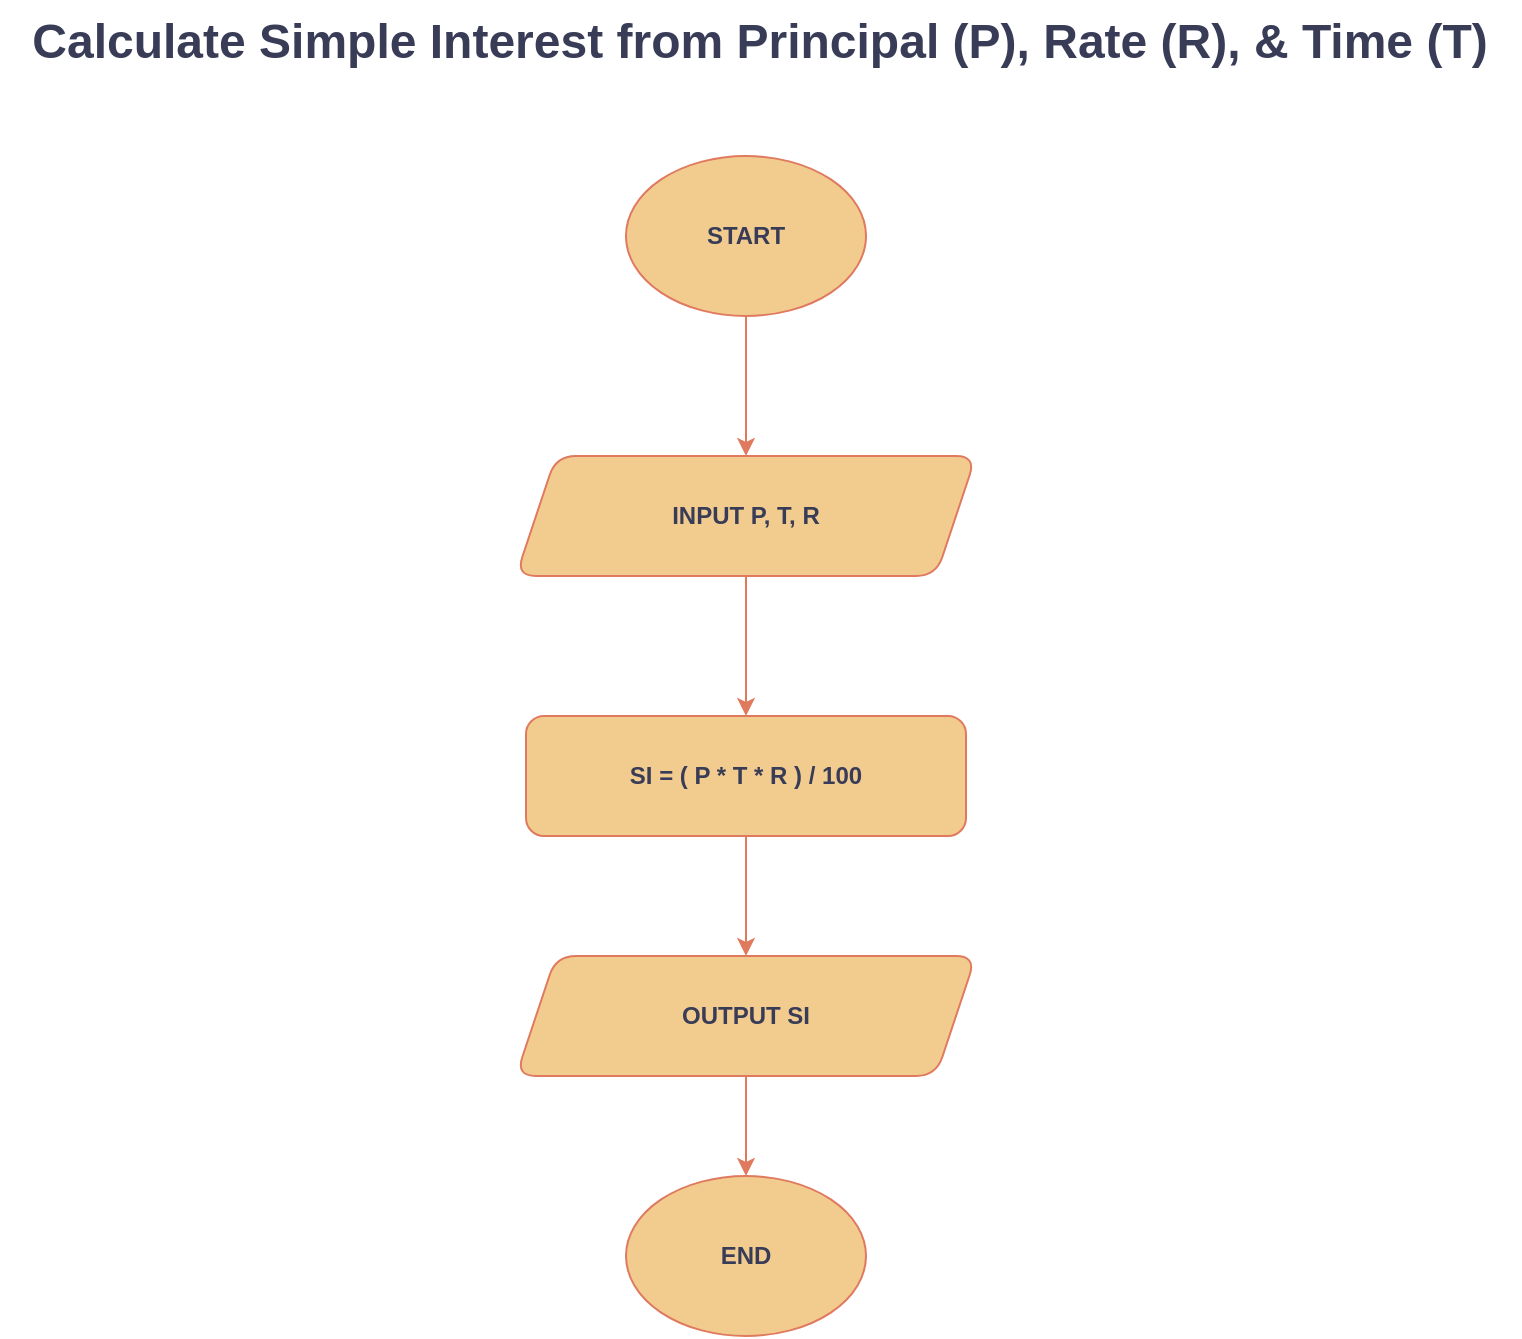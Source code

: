 <mxfile pages="4">
    <diagram name="Page-1" id="JdbE5H1p657IpXPrCgBd">
        <mxGraphModel dx="580" dy="642" grid="1" gridSize="10" guides="1" tooltips="1" connect="1" arrows="1" fold="1" page="1" pageScale="1" pageWidth="827" pageHeight="1169" background="#ffffff" math="0" shadow="0">
            <root>
                <mxCell id="0"/>
                <mxCell id="1" parent="0"/>
                <mxCell id="A8gqWdwiHM8_fTsKYuB1-10" value="" style="edgeStyle=orthogonalEdgeStyle;rounded=1;orthogonalLoop=1;jettySize=auto;html=1;labelBackgroundColor=none;strokeColor=#E07A5F;fontColor=default;align=center;fontStyle=1" parent="1" source="A8gqWdwiHM8_fTsKYuB1-1" target="A8gqWdwiHM8_fTsKYuB1-2" edge="1">
                    <mxGeometry relative="1" as="geometry"/>
                </mxCell>
                <mxCell id="A8gqWdwiHM8_fTsKYuB1-1" value="START" style="ellipse;whiteSpace=wrap;html=1;rounded=1;labelBackgroundColor=none;fillColor=#F2CC8F;strokeColor=#E07A5F;fontColor=#393C56;align=center;fontStyle=1" parent="1" vertex="1">
                    <mxGeometry x="354" y="118" width="120" height="80" as="geometry"/>
                </mxCell>
                <mxCell id="A8gqWdwiHM8_fTsKYuB1-9" value="" style="edgeStyle=orthogonalEdgeStyle;rounded=1;orthogonalLoop=1;jettySize=auto;html=1;labelBackgroundColor=none;strokeColor=#E07A5F;fontColor=default;align=center;fontStyle=1" parent="1" source="A8gqWdwiHM8_fTsKYuB1-2" target="A8gqWdwiHM8_fTsKYuB1-3" edge="1">
                    <mxGeometry relative="1" as="geometry"/>
                </mxCell>
                <mxCell id="A8gqWdwiHM8_fTsKYuB1-2" value="INPUT P, T, R" style="shape=parallelogram;perimeter=parallelogramPerimeter;whiteSpace=wrap;html=1;fixedSize=1;rounded=1;labelBackgroundColor=none;fillColor=#F2CC8F;strokeColor=#E07A5F;fontColor=#393C56;align=center;fontStyle=1" parent="1" vertex="1">
                    <mxGeometry x="299" y="268" width="230" height="60" as="geometry"/>
                </mxCell>
                <mxCell id="A8gqWdwiHM8_fTsKYuB1-8" value="" style="edgeStyle=orthogonalEdgeStyle;rounded=1;orthogonalLoop=1;jettySize=auto;html=1;labelBackgroundColor=none;strokeColor=#E07A5F;fontColor=default;align=center;fontStyle=1" parent="1" source="A8gqWdwiHM8_fTsKYuB1-3" target="A8gqWdwiHM8_fTsKYuB1-4" edge="1">
                    <mxGeometry relative="1" as="geometry"/>
                </mxCell>
                <mxCell id="A8gqWdwiHM8_fTsKYuB1-3" value="SI = ( P * T * R ) / 100" style="rounded=1;whiteSpace=wrap;html=1;labelBackgroundColor=none;fillColor=#F2CC8F;strokeColor=#E07A5F;fontColor=#393C56;align=center;fontStyle=1" parent="1" vertex="1">
                    <mxGeometry x="304" y="398" width="220" height="60" as="geometry"/>
                </mxCell>
                <mxCell id="A8gqWdwiHM8_fTsKYuB1-7" value="" style="edgeStyle=orthogonalEdgeStyle;rounded=1;orthogonalLoop=1;jettySize=auto;html=1;labelBackgroundColor=none;strokeColor=#E07A5F;fontColor=default;align=center;fontStyle=1" parent="1" source="A8gqWdwiHM8_fTsKYuB1-4" target="A8gqWdwiHM8_fTsKYuB1-5" edge="1">
                    <mxGeometry relative="1" as="geometry"/>
                </mxCell>
                <mxCell id="A8gqWdwiHM8_fTsKYuB1-4" value="OUTPUT SI" style="shape=parallelogram;perimeter=parallelogramPerimeter;whiteSpace=wrap;html=1;fixedSize=1;rounded=1;labelBackgroundColor=none;fillColor=#F2CC8F;strokeColor=#E07A5F;fontColor=#393C56;align=center;fontStyle=1" parent="1" vertex="1">
                    <mxGeometry x="299" y="518" width="230" height="60" as="geometry"/>
                </mxCell>
                <mxCell id="A8gqWdwiHM8_fTsKYuB1-5" value="END" style="ellipse;whiteSpace=wrap;html=1;rounded=1;labelBackgroundColor=none;fillColor=#F2CC8F;strokeColor=#E07A5F;fontColor=#393C56;align=center;fontStyle=1" parent="1" vertex="1">
                    <mxGeometry x="354" y="628" width="120" height="80" as="geometry"/>
                </mxCell>
                <mxCell id="A8gqWdwiHM8_fTsKYuB1-11" value="&lt;h1 style=&quot;margin-top: 0px;&quot;&gt;Calculate Simple Interest from Principal (P), Rate (R), &amp;amp; Time (T)&lt;br&gt;&lt;/h1&gt;" style="text;html=1;whiteSpace=wrap;overflow=hidden;rounded=1;labelBackgroundColor=none;fontColor=#393C56;align=center;fontStyle=0" parent="1" vertex="1">
                    <mxGeometry x="41" y="40" width="760" height="50" as="geometry"/>
                </mxCell>
            </root>
        </mxGraphModel>
    </diagram>
    <diagram id="J-Rkp3ffVKEP_151P3wW" name="Page-2">
        <mxGraphModel dx="580" dy="642" grid="1" gridSize="10" guides="1" tooltips="1" connect="1" arrows="1" fold="1" page="1" pageScale="1" pageWidth="827" pageHeight="1169" math="0" shadow="0">
            <root>
                <mxCell id="0"/>
                <mxCell id="1" parent="0"/>
                <mxCell id="tr5JZS70DwDR3OGpSvDC-1" value="" style="edgeStyle=orthogonalEdgeStyle;rounded=1;orthogonalLoop=1;jettySize=auto;html=1;labelBackgroundColor=none;strokeColor=#E07A5F;fontColor=default;align=center;fontStyle=1" parent="1" source="tr5JZS70DwDR3OGpSvDC-2" target="tr5JZS70DwDR3OGpSvDC-4" edge="1">
                    <mxGeometry relative="1" as="geometry"/>
                </mxCell>
                <mxCell id="tr5JZS70DwDR3OGpSvDC-2" value="START" style="ellipse;whiteSpace=wrap;html=1;rounded=1;labelBackgroundColor=none;fillColor=#F2CC8F;strokeColor=#E07A5F;fontColor=#393C56;align=center;fontStyle=1" parent="1" vertex="1">
                    <mxGeometry x="353" y="118" width="120" height="80" as="geometry"/>
                </mxCell>
                <mxCell id="tr5JZS70DwDR3OGpSvDC-3" value="" style="edgeStyle=orthogonalEdgeStyle;rounded=1;orthogonalLoop=1;jettySize=auto;html=1;labelBackgroundColor=none;strokeColor=#E07A5F;fontColor=default;align=center;fontStyle=1" parent="1" source="tr5JZS70DwDR3OGpSvDC-4" edge="1">
                    <mxGeometry relative="1" as="geometry">
                        <mxPoint x="413" y="398" as="targetPoint"/>
                    </mxGeometry>
                </mxCell>
                <mxCell id="tr5JZS70DwDR3OGpSvDC-4" value="INPUT A, B" style="shape=parallelogram;perimeter=parallelogramPerimeter;whiteSpace=wrap;html=1;fixedSize=1;rounded=1;labelBackgroundColor=none;fillColor=#F2CC8F;strokeColor=#E07A5F;fontColor=#393C56;align=center;fontStyle=1" parent="1" vertex="1">
                    <mxGeometry x="298" y="268" width="230" height="60" as="geometry"/>
                </mxCell>
                <mxCell id="tr5JZS70DwDR3OGpSvDC-5" value="END" style="ellipse;whiteSpace=wrap;html=1;rounded=1;labelBackgroundColor=none;fillColor=#F2CC8F;strokeColor=#E07A5F;fontColor=#393C56;align=center;fontStyle=1" parent="1" vertex="1">
                    <mxGeometry x="353" y="628" width="120" height="80" as="geometry"/>
                </mxCell>
                <mxCell id="tr5JZS70DwDR3OGpSvDC-6" value="&lt;h1 style=&quot;margin-top: 0px;&quot;&gt;Calculate Max of 2 Numbers&lt;br&gt;&lt;/h1&gt;" style="text;html=1;whiteSpace=wrap;overflow=hidden;rounded=1;labelBackgroundColor=none;fontColor=#393C56;align=center;" parent="1" vertex="1">
                    <mxGeometry x="40" y="40" width="760" height="50" as="geometry"/>
                </mxCell>
                <mxCell id="tr5JZS70DwDR3OGpSvDC-7" value="" style="edgeStyle=orthogonalEdgeStyle;rounded=0;orthogonalLoop=1;jettySize=auto;html=1;strokeColor=#E07A5F;fontColor=#393C56;fillColor=#F2CC8F;align=center;fontStyle=1" parent="1" source="tr5JZS70DwDR3OGpSvDC-9" target="tr5JZS70DwDR3OGpSvDC-11" edge="1">
                    <mxGeometry relative="1" as="geometry"/>
                </mxCell>
                <mxCell id="tr5JZS70DwDR3OGpSvDC-8" value="" style="edgeStyle=orthogonalEdgeStyle;rounded=0;orthogonalLoop=1;jettySize=auto;html=1;strokeColor=#E07A5F;fontColor=#393C56;fillColor=#F2CC8F;align=center;fontStyle=1" parent="1" source="tr5JZS70DwDR3OGpSvDC-9" target="tr5JZS70DwDR3OGpSvDC-13" edge="1">
                    <mxGeometry relative="1" as="geometry"/>
                </mxCell>
                <mxCell id="tr5JZS70DwDR3OGpSvDC-9" value="IF A &amp;gt; B" style="rhombus;whiteSpace=wrap;html=1;fillColor=#F2CC8F;strokeColor=#E07A5F;labelBackgroundColor=none;fontColor=#393C56;align=center;fontStyle=1" parent="1" vertex="1">
                    <mxGeometry x="373" y="400" width="80" height="80" as="geometry"/>
                </mxCell>
                <mxCell id="tr5JZS70DwDR3OGpSvDC-10" style="edgeStyle=orthogonalEdgeStyle;rounded=0;orthogonalLoop=1;jettySize=auto;html=1;strokeColor=#E07A5F;fontColor=#393C56;fillColor=#F2CC8F;align=center;fontStyle=1" parent="1" target="tr5JZS70DwDR3OGpSvDC-5" edge="1">
                    <mxGeometry relative="1" as="geometry">
                        <mxPoint x="268" y="578" as="sourcePoint"/>
                        <mxPoint x="362" y="668" as="targetPoint"/>
                        <Array as="points">
                            <mxPoint x="268" y="668"/>
                        </Array>
                    </mxGeometry>
                </mxCell>
                <mxCell id="tr5JZS70DwDR3OGpSvDC-11" value="OUTPUT A IS MAXIMUM" style="shape=parallelogram;perimeter=parallelogramPerimeter;whiteSpace=wrap;html=1;fixedSize=1;fillColor=#F2CC8F;strokeColor=#E07A5F;fontColor=#393C56;labelBackgroundColor=none;align=center;fontStyle=1" parent="1" vertex="1">
                    <mxGeometry x="209" y="518" width="120" height="60" as="geometry"/>
                </mxCell>
                <mxCell id="tr5JZS70DwDR3OGpSvDC-12" style="edgeStyle=orthogonalEdgeStyle;rounded=0;orthogonalLoop=1;jettySize=auto;html=1;strokeColor=#E07A5F;fontColor=#393C56;fillColor=#F2CC8F;align=center;fontStyle=1" parent="1" target="tr5JZS70DwDR3OGpSvDC-5" edge="1">
                    <mxGeometry relative="1" as="geometry">
                        <mxPoint x="571" y="578" as="sourcePoint"/>
                        <mxPoint x="485" y="668" as="targetPoint"/>
                        <Array as="points">
                            <mxPoint x="571" y="668"/>
                        </Array>
                    </mxGeometry>
                </mxCell>
                <mxCell id="tr5JZS70DwDR3OGpSvDC-13" value="OUTPUT B&lt;span style=&quot;background-color: initial;&quot;&gt;&amp;nbsp;IS MAXIMUM&lt;/span&gt;" style="shape=parallelogram;perimeter=parallelogramPerimeter;whiteSpace=wrap;html=1;fixedSize=1;fillColor=#F2CC8F;strokeColor=#E07A5F;fontColor=#393C56;labelBackgroundColor=none;align=center;fontStyle=1" parent="1" vertex="1">
                    <mxGeometry x="509" y="518" width="120" height="60" as="geometry"/>
                </mxCell>
                <mxCell id="tr5JZS70DwDR3OGpSvDC-14" value="YES" style="text;html=1;align=center;verticalAlign=middle;whiteSpace=wrap;rounded=0;fontColor=#393C56;fontStyle=1" parent="1" vertex="1">
                    <mxGeometry x="293" y="410" width="60" height="30" as="geometry"/>
                </mxCell>
                <mxCell id="tr5JZS70DwDR3OGpSvDC-15" value="NO" style="text;html=1;align=center;verticalAlign=middle;whiteSpace=wrap;rounded=0;fontColor=#393C56;fontStyle=1" parent="1" vertex="1">
                    <mxGeometry x="489" y="410" width="60" height="30" as="geometry"/>
                </mxCell>
            </root>
        </mxGraphModel>
    </diagram>
    <diagram id="MjmX95wDgLyiDItA9AFD" name="Page-3">
        <mxGraphModel dx="580" dy="642" grid="1" gridSize="10" guides="1" tooltips="1" connect="1" arrows="1" fold="1" page="1" pageScale="1" pageWidth="827" pageHeight="1169" math="0" shadow="0">
            <root>
                <mxCell id="0"/>
                <mxCell id="1" parent="0"/>
                <mxCell id="zZVXPug5P3VOYjDCNp6l-1" value="" style="edgeStyle=orthogonalEdgeStyle;rounded=1;orthogonalLoop=1;jettySize=auto;html=1;labelBackgroundColor=none;strokeColor=#E07A5F;fontColor=default;align=center;fontStyle=1" parent="1" source="zZVXPug5P3VOYjDCNp6l-2" target="zZVXPug5P3VOYjDCNp6l-4" edge="1">
                    <mxGeometry relative="1" as="geometry"/>
                </mxCell>
                <mxCell id="zZVXPug5P3VOYjDCNp6l-2" value="START" style="ellipse;whiteSpace=wrap;html=1;rounded=1;labelBackgroundColor=none;fillColor=#F2CC8F;strokeColor=#E07A5F;fontColor=#393C56;align=center;fontStyle=1" parent="1" vertex="1">
                    <mxGeometry x="353" y="118" width="120" height="80" as="geometry"/>
                </mxCell>
                <mxCell id="zZVXPug5P3VOYjDCNp6l-3" value="" style="edgeStyle=orthogonalEdgeStyle;rounded=0;orthogonalLoop=1;jettySize=auto;html=1;strokeColor=#E07A5F;fontColor=#393C56;fillColor=#F2CC8F;fontStyle=1" parent="1" source="zZVXPug5P3VOYjDCNp6l-4" target="zZVXPug5P3VOYjDCNp6l-17" edge="1">
                    <mxGeometry relative="1" as="geometry"/>
                </mxCell>
                <mxCell id="zZVXPug5P3VOYjDCNp6l-4" value="INPUT N" style="shape=parallelogram;perimeter=parallelogramPerimeter;whiteSpace=wrap;html=1;fixedSize=1;rounded=1;labelBackgroundColor=none;fillColor=#F2CC8F;strokeColor=#E07A5F;fontColor=#393C56;align=center;fontStyle=1" parent="1" vertex="1">
                    <mxGeometry x="298" y="268" width="230" height="60" as="geometry"/>
                </mxCell>
                <mxCell id="zZVXPug5P3VOYjDCNp6l-5" value="END" style="ellipse;whiteSpace=wrap;html=1;rounded=1;labelBackgroundColor=none;fillColor=#F2CC8F;strokeColor=#E07A5F;fontColor=#393C56;align=center;fontStyle=1" parent="1" vertex="1">
                    <mxGeometry x="353" y="774" width="120" height="80" as="geometry"/>
                </mxCell>
                <mxCell id="zZVXPug5P3VOYjDCNp6l-6" value="&lt;h1 style=&quot;margin-top: 0px;&quot;&gt;Calculate N Factorial&lt;br&gt;&lt;/h1&gt;" style="text;html=1;whiteSpace=wrap;overflow=hidden;rounded=1;labelBackgroundColor=none;fontColor=#393C56;align=center;" parent="1" vertex="1">
                    <mxGeometry x="40" y="40" width="760" height="50" as="geometry"/>
                </mxCell>
                <mxCell id="zZVXPug5P3VOYjDCNp6l-7" value="" style="edgeStyle=orthogonalEdgeStyle;rounded=0;orthogonalLoop=1;jettySize=auto;html=1;strokeColor=#E07A5F;fontColor=#393C56;fillColor=#F2CC8F;fontStyle=1" parent="1" source="zZVXPug5P3VOYjDCNp6l-9" target="zZVXPug5P3VOYjDCNp6l-15" edge="1">
                    <mxGeometry relative="1" as="geometry"/>
                </mxCell>
                <mxCell id="zZVXPug5P3VOYjDCNp6l-8" value="" style="edgeStyle=orthogonalEdgeStyle;rounded=0;orthogonalLoop=1;jettySize=auto;html=1;strokeColor=#E07A5F;fontColor=#393C56;fillColor=#F2CC8F;fontStyle=1" parent="1" source="zZVXPug5P3VOYjDCNp6l-9" target="zZVXPug5P3VOYjDCNp6l-11" edge="1">
                    <mxGeometry relative="1" as="geometry"/>
                </mxCell>
                <mxCell id="zZVXPug5P3VOYjDCNp6l-9" value="LOOP FROM i = 1 TO N" style="rhombus;whiteSpace=wrap;html=1;fillColor=#F2CC8F;strokeColor=#E07A5F;labelBackgroundColor=none;fontColor=#393C56;align=center;fontStyle=1" parent="1" vertex="1">
                    <mxGeometry x="312" y="489" width="201" height="130" as="geometry"/>
                </mxCell>
                <mxCell id="zZVXPug5P3VOYjDCNp6l-10" value="" style="edgeStyle=orthogonalEdgeStyle;rounded=0;orthogonalLoop=1;jettySize=auto;html=1;strokeColor=#E07A5F;fontColor=#393C56;fillColor=#F2CC8F;fontStyle=1" parent="1" source="zZVXPug5P3VOYjDCNp6l-11" target="zZVXPug5P3VOYjDCNp6l-5" edge="1">
                    <mxGeometry relative="1" as="geometry"/>
                </mxCell>
                <mxCell id="zZVXPug5P3VOYjDCNp6l-11" value="&lt;div&gt;OUTPUT FACTORIAL&lt;/div&gt;" style="shape=parallelogram;perimeter=parallelogramPerimeter;whiteSpace=wrap;html=1;fixedSize=1;fillColor=#F2CC8F;strokeColor=#E07A5F;fontColor=#393C56;labelBackgroundColor=none;align=center;fontStyle=1" parent="1" vertex="1">
                    <mxGeometry x="353" y="664" width="120" height="60" as="geometry"/>
                </mxCell>
                <mxCell id="zZVXPug5P3VOYjDCNp6l-12" value="YES" style="text;html=1;align=center;verticalAlign=middle;whiteSpace=wrap;rounded=0;fontColor=#393C56;labelBackgroundColor=none;fontStyle=1" parent="1" vertex="1">
                    <mxGeometry x="508" y="524" width="60" height="30" as="geometry"/>
                </mxCell>
                <mxCell id="zZVXPug5P3VOYjDCNp6l-13" value="NO" style="text;html=1;align=center;verticalAlign=middle;whiteSpace=wrap;rounded=0;fontColor=#393C56;labelBackgroundColor=none;fontStyle=1" parent="1" vertex="1">
                    <mxGeometry x="413" y="620" width="60" height="30" as="geometry"/>
                </mxCell>
                <mxCell id="zZVXPug5P3VOYjDCNp6l-14" style="edgeStyle=orthogonalEdgeStyle;rounded=0;orthogonalLoop=1;jettySize=auto;html=1;exitX=0.5;exitY=0;exitDx=0;exitDy=0;strokeColor=#E07A5F;fontColor=#393C56;fillColor=#F2CC8F;fontStyle=1" parent="1" edge="1">
                    <mxGeometry relative="1" as="geometry">
                        <mxPoint x="413" y="463" as="targetPoint"/>
                        <mxPoint x="668" y="537" as="sourcePoint"/>
                        <Array as="points">
                            <mxPoint x="668" y="463"/>
                        </Array>
                    </mxGeometry>
                </mxCell>
                <mxCell id="zZVXPug5P3VOYjDCNp6l-15" value="FACTORIAL = FACTORIAL * i" style="rounded=0;whiteSpace=wrap;html=1;labelBackgroundColor=none;fillColor=#F2CC8F;strokeColor=#E07A5F;fontColor=#393C56;fontStyle=1" parent="1" vertex="1">
                    <mxGeometry x="579" y="524" width="180" height="60" as="geometry"/>
                </mxCell>
                <mxCell id="zZVXPug5P3VOYjDCNp6l-16" value="" style="edgeStyle=orthogonalEdgeStyle;rounded=0;orthogonalLoop=1;jettySize=auto;html=1;strokeColor=#E07A5F;fontColor=#393C56;fillColor=#F2CC8F;fontStyle=1" parent="1" source="zZVXPug5P3VOYjDCNp6l-17" target="zZVXPug5P3VOYjDCNp6l-9" edge="1">
                    <mxGeometry relative="1" as="geometry"/>
                </mxCell>
                <mxCell id="zZVXPug5P3VOYjDCNp6l-17" value="INITIALIZE FACTORIAL =1" style="rounded=0;whiteSpace=wrap;html=1;labelBackgroundColor=none;fillColor=#F2CC8F;strokeColor=#E07A5F;fontColor=#393C56;fontStyle=1" parent="1" vertex="1">
                    <mxGeometry x="318" y="380" width="190" height="60" as="geometry"/>
                </mxCell>
            </root>
        </mxGraphModel>
    </diagram>
    <diagram id="TcXwtIRKQozmmYSNq4Yc" name="Page-4">
        <mxGraphModel dx="580" dy="642" grid="1" gridSize="10" guides="1" tooltips="1" connect="1" arrows="1" fold="1" page="1" pageScale="1" pageWidth="827" pageHeight="1169" math="0" shadow="0">
            <root>
                <mxCell id="0"/>
                <mxCell id="1" parent="0"/>
                <mxCell id="YTb-mlJiqB6IKi4hOwAe-1" value="" style="edgeStyle=orthogonalEdgeStyle;rounded=1;orthogonalLoop=1;jettySize=auto;html=1;labelBackgroundColor=none;strokeColor=#E07A5F;fontColor=default;align=center;fontStyle=1" parent="1" source="YTb-mlJiqB6IKi4hOwAe-2" target="YTb-mlJiqB6IKi4hOwAe-4" edge="1">
                    <mxGeometry relative="1" as="geometry"/>
                </mxCell>
                <mxCell id="YTb-mlJiqB6IKi4hOwAe-2" value="START" style="ellipse;whiteSpace=wrap;html=1;rounded=1;labelBackgroundColor=none;fillColor=#F2CC8F;strokeColor=#E07A5F;fontColor=#393C56;align=center;fontStyle=1" parent="1" vertex="1">
                    <mxGeometry x="353" y="118" width="120" height="80" as="geometry"/>
                </mxCell>
                <mxCell id="YTb-mlJiqB6IKi4hOwAe-3" value="" style="edgeStyle=orthogonalEdgeStyle;rounded=0;orthogonalLoop=1;jettySize=auto;html=1;labelBackgroundColor=none;strokeColor=#E07A5F;fontColor=default;fontStyle=1" parent="1" source="YTb-mlJiqB6IKi4hOwAe-4" target="YTb-mlJiqB6IKi4hOwAe-9" edge="1">
                    <mxGeometry relative="1" as="geometry"/>
                </mxCell>
                <mxCell id="YTb-mlJiqB6IKi4hOwAe-4" value="INPUT AGE" style="shape=parallelogram;perimeter=parallelogramPerimeter;whiteSpace=wrap;html=1;fixedSize=1;rounded=1;labelBackgroundColor=none;fillColor=#F2CC8F;strokeColor=#E07A5F;fontColor=#393C56;align=center;fontStyle=1" parent="1" vertex="1">
                    <mxGeometry x="298" y="268" width="230" height="60" as="geometry"/>
                </mxCell>
                <mxCell id="YTb-mlJiqB6IKi4hOwAe-5" value="END" style="ellipse;whiteSpace=wrap;html=1;rounded=1;labelBackgroundColor=none;fillColor=#F2CC8F;strokeColor=#E07A5F;fontColor=#393C56;align=center;fontStyle=1" parent="1" vertex="1">
                    <mxGeometry x="353" y="628" width="120" height="80" as="geometry"/>
                </mxCell>
                <mxCell id="YTb-mlJiqB6IKi4hOwAe-6" value="&lt;h1 style=&quot;margin-top: 0px;&quot;&gt;Driving License Eligibility&lt;br&gt;&lt;/h1&gt;" style="text;html=1;whiteSpace=wrap;overflow=hidden;rounded=1;labelBackgroundColor=none;fontColor=#393C56;align=center;" parent="1" vertex="1">
                    <mxGeometry x="40" y="40" width="760" height="50" as="geometry"/>
                </mxCell>
                <mxCell id="YTb-mlJiqB6IKi4hOwAe-7" value="" style="edgeStyle=orthogonalEdgeStyle;rounded=0;orthogonalLoop=1;jettySize=auto;html=1;strokeColor=#E07A5F;fontColor=default;fillColor=#F2CC8F;align=center;labelBackgroundColor=none;fontStyle=1" parent="1" source="YTb-mlJiqB6IKi4hOwAe-9" target="YTb-mlJiqB6IKi4hOwAe-11" edge="1">
                    <mxGeometry relative="1" as="geometry"/>
                </mxCell>
                <mxCell id="YTb-mlJiqB6IKi4hOwAe-8" value="" style="edgeStyle=orthogonalEdgeStyle;rounded=0;orthogonalLoop=1;jettySize=auto;html=1;strokeColor=#E07A5F;fontColor=default;fillColor=#F2CC8F;align=center;labelBackgroundColor=none;fontStyle=1" parent="1" source="YTb-mlJiqB6IKi4hOwAe-9" target="YTb-mlJiqB6IKi4hOwAe-13" edge="1">
                    <mxGeometry relative="1" as="geometry"/>
                </mxCell>
                <mxCell id="YTb-mlJiqB6IKi4hOwAe-9" value="IF AGE &amp;gt;= 18" style="rhombus;whiteSpace=wrap;html=1;fillColor=#F2CC8F;strokeColor=#E07A5F;labelBackgroundColor=none;fontColor=#393C56;align=center;fontStyle=1" parent="1" vertex="1">
                    <mxGeometry x="338" y="400" width="150" height="80" as="geometry"/>
                </mxCell>
                <mxCell id="YTb-mlJiqB6IKi4hOwAe-10" style="edgeStyle=orthogonalEdgeStyle;rounded=0;orthogonalLoop=1;jettySize=auto;html=1;strokeColor=#E07A5F;fontColor=default;fillColor=#F2CC8F;align=center;labelBackgroundColor=none;fontStyle=1" parent="1" target="YTb-mlJiqB6IKi4hOwAe-5" edge="1">
                    <mxGeometry relative="1" as="geometry">
                        <mxPoint x="268" y="578" as="sourcePoint"/>
                        <mxPoint x="362" y="668" as="targetPoint"/>
                        <Array as="points">
                            <mxPoint x="268" y="668"/>
                        </Array>
                    </mxGeometry>
                </mxCell>
                <mxCell id="YTb-mlJiqB6IKi4hOwAe-11" value="&lt;div&gt;OUTPUT&lt;/div&gt;ELIGIBLE FOR&lt;div&gt;DRIVING&amp;nbsp;&lt;/div&gt;&lt;div&gt;LICENSE&lt;/div&gt;" style="shape=parallelogram;perimeter=parallelogramPerimeter;whiteSpace=wrap;html=1;fixedSize=1;fillColor=#F2CC8F;strokeColor=#E07A5F;fontColor=#393C56;labelBackgroundColor=none;align=center;fontStyle=1" parent="1" vertex="1">
                    <mxGeometry x="209" y="518" width="120" height="60" as="geometry"/>
                </mxCell>
                <mxCell id="YTb-mlJiqB6IKi4hOwAe-12" style="edgeStyle=orthogonalEdgeStyle;rounded=0;orthogonalLoop=1;jettySize=auto;html=1;strokeColor=#E07A5F;fontColor=default;fillColor=#F2CC8F;align=center;labelBackgroundColor=none;fontStyle=1" parent="1" target="YTb-mlJiqB6IKi4hOwAe-5" edge="1">
                    <mxGeometry relative="1" as="geometry">
                        <mxPoint x="571" y="578" as="sourcePoint"/>
                        <mxPoint x="485" y="668" as="targetPoint"/>
                        <Array as="points">
                            <mxPoint x="571" y="668"/>
                        </Array>
                    </mxGeometry>
                </mxCell>
                <mxCell id="YTb-mlJiqB6IKi4hOwAe-13" value="OUTPUT&amp;nbsp;&lt;span style=&quot;background-color: initial;&quot;&gt;NOT&amp;nbsp;&lt;/span&gt;&lt;div&gt;&lt;div&gt;ELIGIBLE FOR&lt;div&gt;DRIVING&amp;nbsp;&lt;/div&gt;&lt;div&gt;LICENSE&lt;/div&gt;&lt;/div&gt;&lt;/div&gt;" style="shape=parallelogram;perimeter=parallelogramPerimeter;whiteSpace=wrap;html=1;fixedSize=1;fillColor=#F2CC8F;strokeColor=#E07A5F;fontColor=#393C56;labelBackgroundColor=none;align=center;fontStyle=1" parent="1" vertex="1">
                    <mxGeometry x="509" y="518" width="120" height="60" as="geometry"/>
                </mxCell>
                <mxCell id="YTb-mlJiqB6IKi4hOwAe-14" value="YES" style="text;html=1;align=center;verticalAlign=middle;whiteSpace=wrap;rounded=0;fontColor=#393C56;labelBackgroundColor=none;fontStyle=1" parent="1" vertex="1">
                    <mxGeometry x="293" y="410" width="60" height="30" as="geometry"/>
                </mxCell>
                <mxCell id="YTb-mlJiqB6IKi4hOwAe-15" value="NO" style="text;html=1;align=center;verticalAlign=middle;whiteSpace=wrap;rounded=0;fontColor=#393C56;labelBackgroundColor=none;fontStyle=1" parent="1" vertex="1">
                    <mxGeometry x="489" y="410" width="60" height="30" as="geometry"/>
                </mxCell>
            </root>
        </mxGraphModel>
    </diagram>
</mxfile>